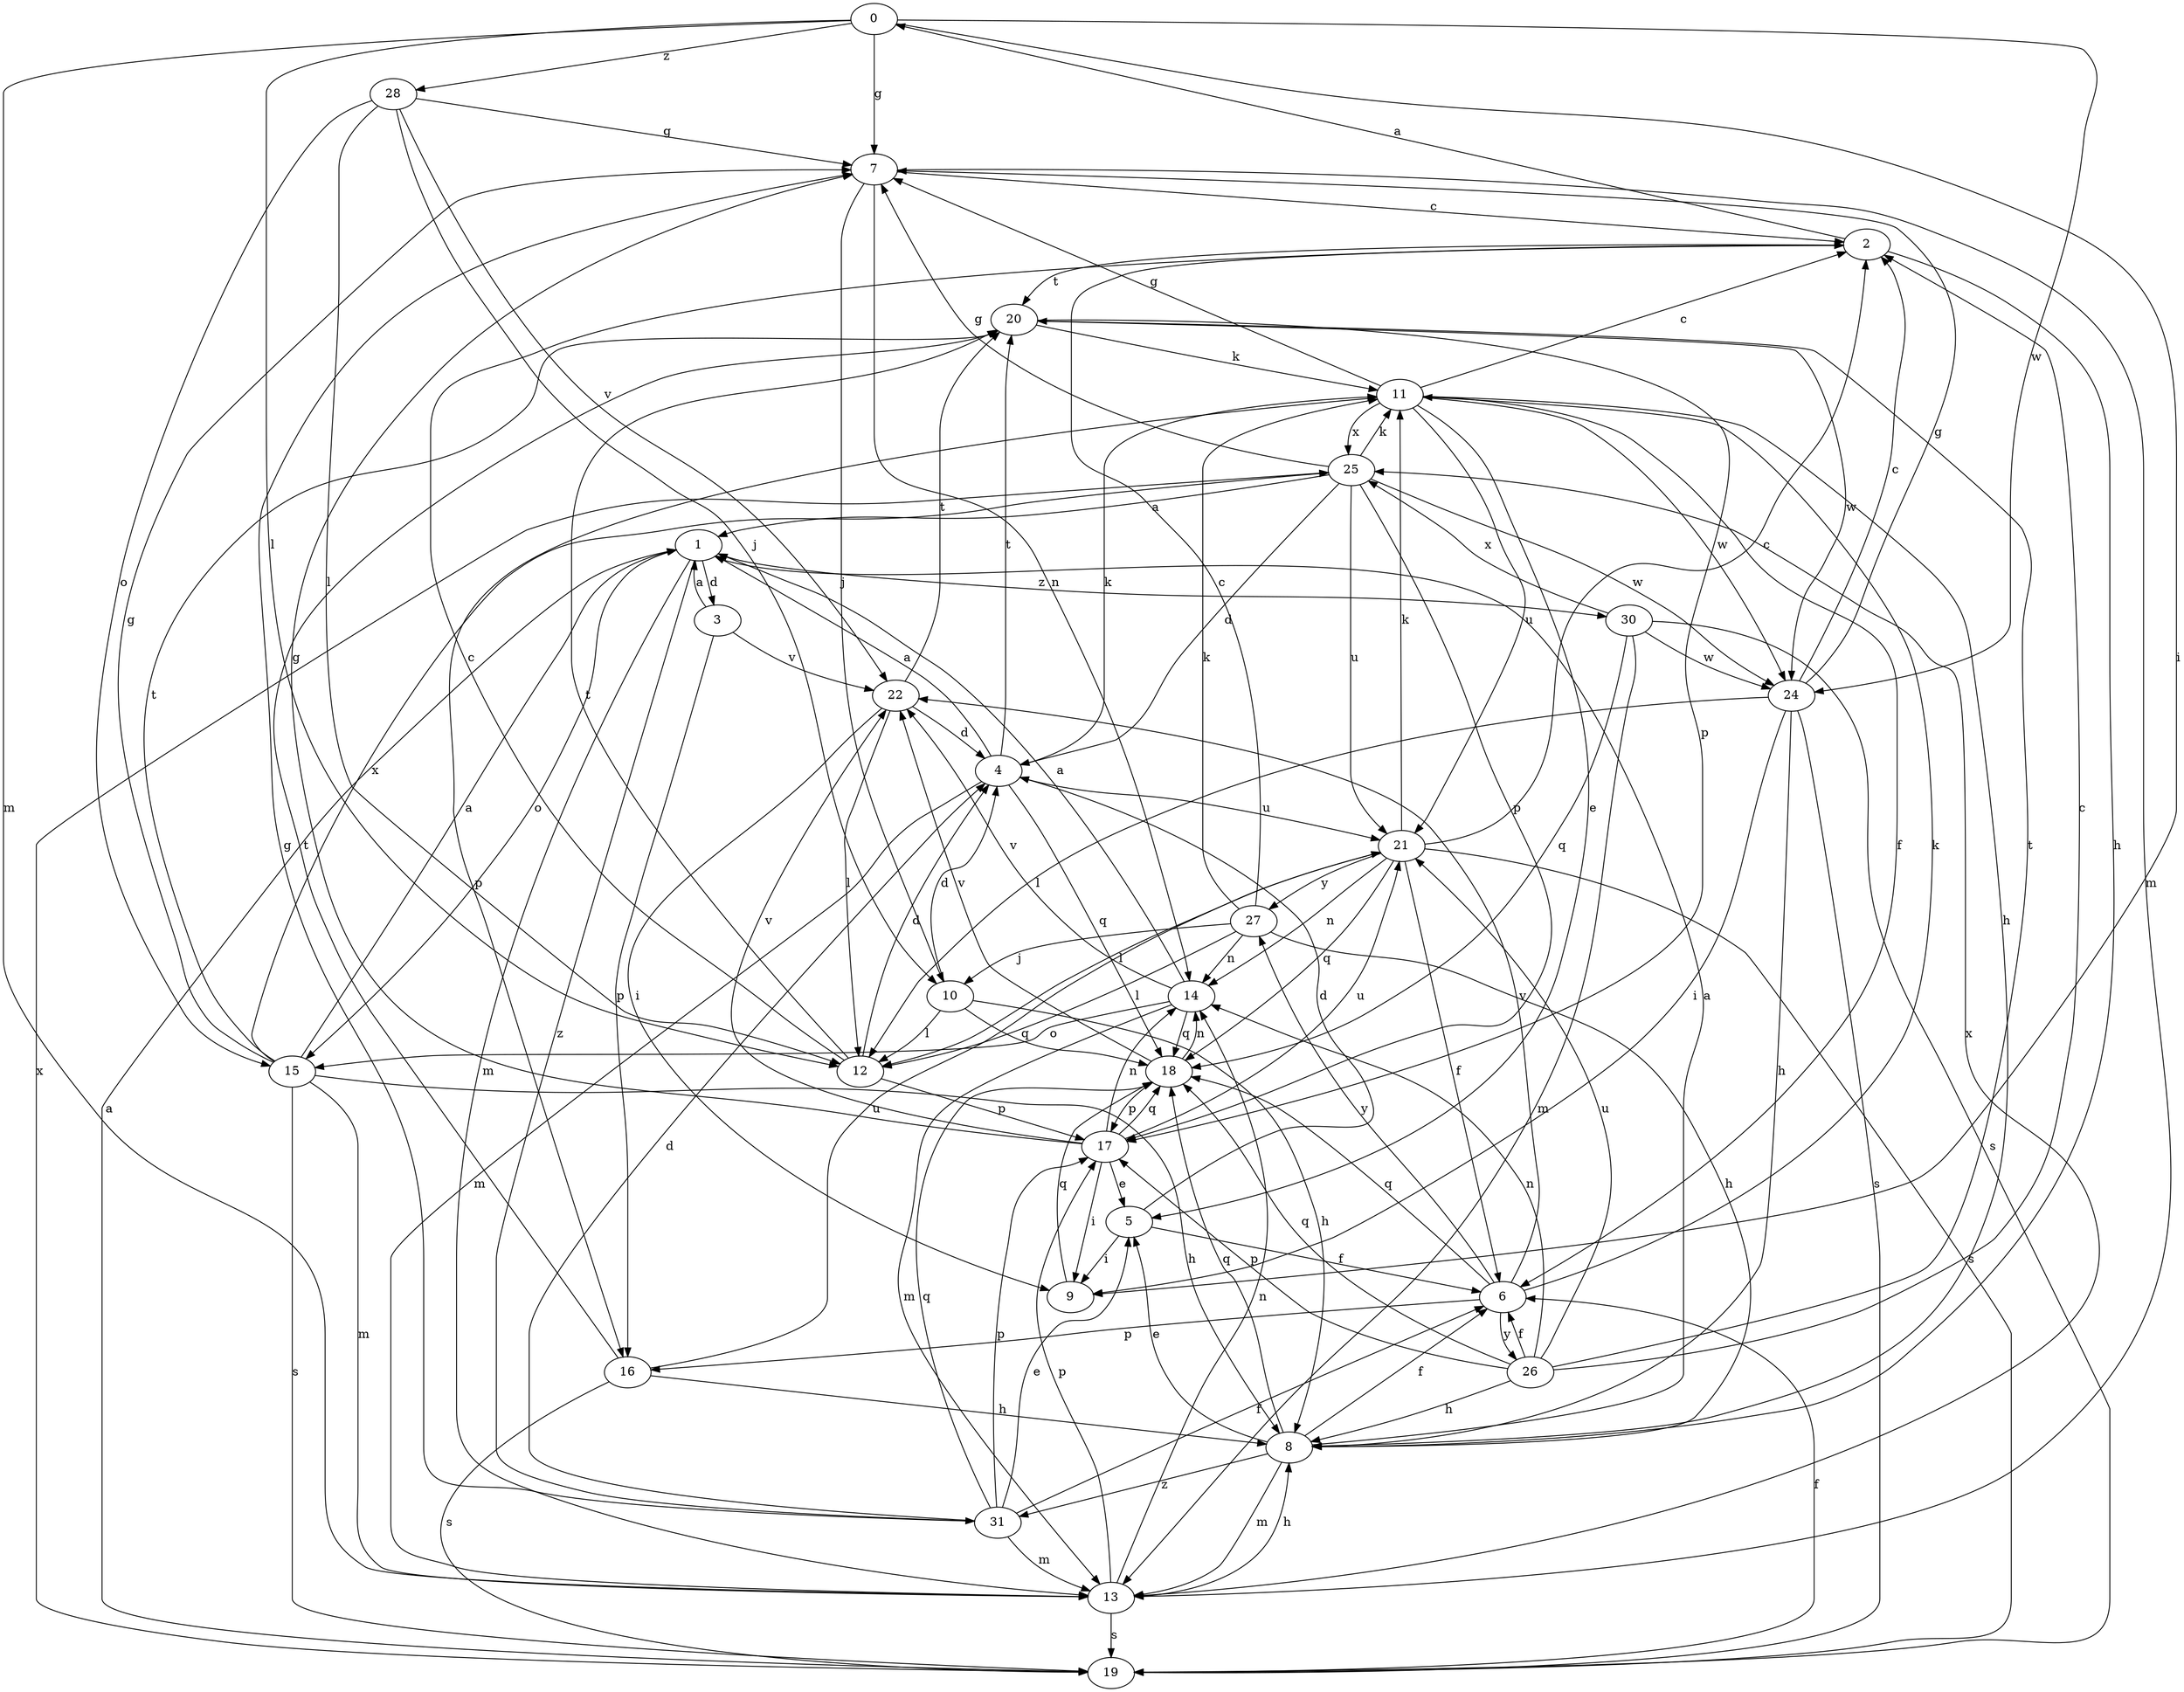 strict digraph  {
0;
1;
2;
3;
4;
5;
6;
7;
8;
9;
10;
11;
12;
13;
14;
15;
16;
17;
18;
19;
20;
21;
22;
24;
25;
26;
27;
28;
30;
31;
0 -> 7  [label=g];
0 -> 9  [label=i];
0 -> 12  [label=l];
0 -> 13  [label=m];
0 -> 24  [label=w];
0 -> 28  [label=z];
1 -> 3  [label=d];
1 -> 13  [label=m];
1 -> 15  [label=o];
1 -> 30  [label=z];
1 -> 31  [label=z];
2 -> 0  [label=a];
2 -> 8  [label=h];
2 -> 20  [label=t];
3 -> 1  [label=a];
3 -> 16  [label=p];
3 -> 22  [label=v];
4 -> 1  [label=a];
4 -> 11  [label=k];
4 -> 13  [label=m];
4 -> 18  [label=q];
4 -> 20  [label=t];
4 -> 21  [label=u];
5 -> 4  [label=d];
5 -> 6  [label=f];
5 -> 9  [label=i];
6 -> 11  [label=k];
6 -> 16  [label=p];
6 -> 18  [label=q];
6 -> 22  [label=v];
6 -> 26  [label=y];
6 -> 27  [label=y];
7 -> 2  [label=c];
7 -> 10  [label=j];
7 -> 13  [label=m];
7 -> 14  [label=n];
8 -> 1  [label=a];
8 -> 5  [label=e];
8 -> 6  [label=f];
8 -> 13  [label=m];
8 -> 18  [label=q];
8 -> 31  [label=z];
9 -> 18  [label=q];
10 -> 4  [label=d];
10 -> 8  [label=h];
10 -> 12  [label=l];
10 -> 18  [label=q];
11 -> 2  [label=c];
11 -> 5  [label=e];
11 -> 6  [label=f];
11 -> 7  [label=g];
11 -> 8  [label=h];
11 -> 16  [label=p];
11 -> 21  [label=u];
11 -> 24  [label=w];
11 -> 25  [label=x];
12 -> 2  [label=c];
12 -> 4  [label=d];
12 -> 17  [label=p];
12 -> 20  [label=t];
13 -> 8  [label=h];
13 -> 14  [label=n];
13 -> 17  [label=p];
13 -> 19  [label=s];
13 -> 25  [label=x];
14 -> 1  [label=a];
14 -> 13  [label=m];
14 -> 15  [label=o];
14 -> 18  [label=q];
14 -> 22  [label=v];
15 -> 1  [label=a];
15 -> 7  [label=g];
15 -> 8  [label=h];
15 -> 13  [label=m];
15 -> 19  [label=s];
15 -> 20  [label=t];
15 -> 25  [label=x];
16 -> 8  [label=h];
16 -> 19  [label=s];
16 -> 20  [label=t];
16 -> 21  [label=u];
17 -> 5  [label=e];
17 -> 7  [label=g];
17 -> 9  [label=i];
17 -> 14  [label=n];
17 -> 18  [label=q];
17 -> 21  [label=u];
17 -> 22  [label=v];
18 -> 14  [label=n];
18 -> 17  [label=p];
18 -> 22  [label=v];
19 -> 1  [label=a];
19 -> 6  [label=f];
19 -> 25  [label=x];
20 -> 11  [label=k];
20 -> 17  [label=p];
20 -> 24  [label=w];
21 -> 2  [label=c];
21 -> 6  [label=f];
21 -> 11  [label=k];
21 -> 12  [label=l];
21 -> 14  [label=n];
21 -> 18  [label=q];
21 -> 19  [label=s];
21 -> 27  [label=y];
22 -> 4  [label=d];
22 -> 9  [label=i];
22 -> 12  [label=l];
22 -> 20  [label=t];
24 -> 2  [label=c];
24 -> 7  [label=g];
24 -> 8  [label=h];
24 -> 9  [label=i];
24 -> 12  [label=l];
24 -> 19  [label=s];
25 -> 1  [label=a];
25 -> 4  [label=d];
25 -> 7  [label=g];
25 -> 11  [label=k];
25 -> 17  [label=p];
25 -> 21  [label=u];
25 -> 24  [label=w];
26 -> 2  [label=c];
26 -> 6  [label=f];
26 -> 8  [label=h];
26 -> 14  [label=n];
26 -> 17  [label=p];
26 -> 18  [label=q];
26 -> 20  [label=t];
26 -> 21  [label=u];
27 -> 2  [label=c];
27 -> 8  [label=h];
27 -> 10  [label=j];
27 -> 11  [label=k];
27 -> 12  [label=l];
27 -> 14  [label=n];
28 -> 7  [label=g];
28 -> 10  [label=j];
28 -> 12  [label=l];
28 -> 15  [label=o];
28 -> 22  [label=v];
30 -> 13  [label=m];
30 -> 18  [label=q];
30 -> 19  [label=s];
30 -> 24  [label=w];
30 -> 25  [label=x];
31 -> 4  [label=d];
31 -> 5  [label=e];
31 -> 6  [label=f];
31 -> 7  [label=g];
31 -> 13  [label=m];
31 -> 17  [label=p];
31 -> 18  [label=q];
}
